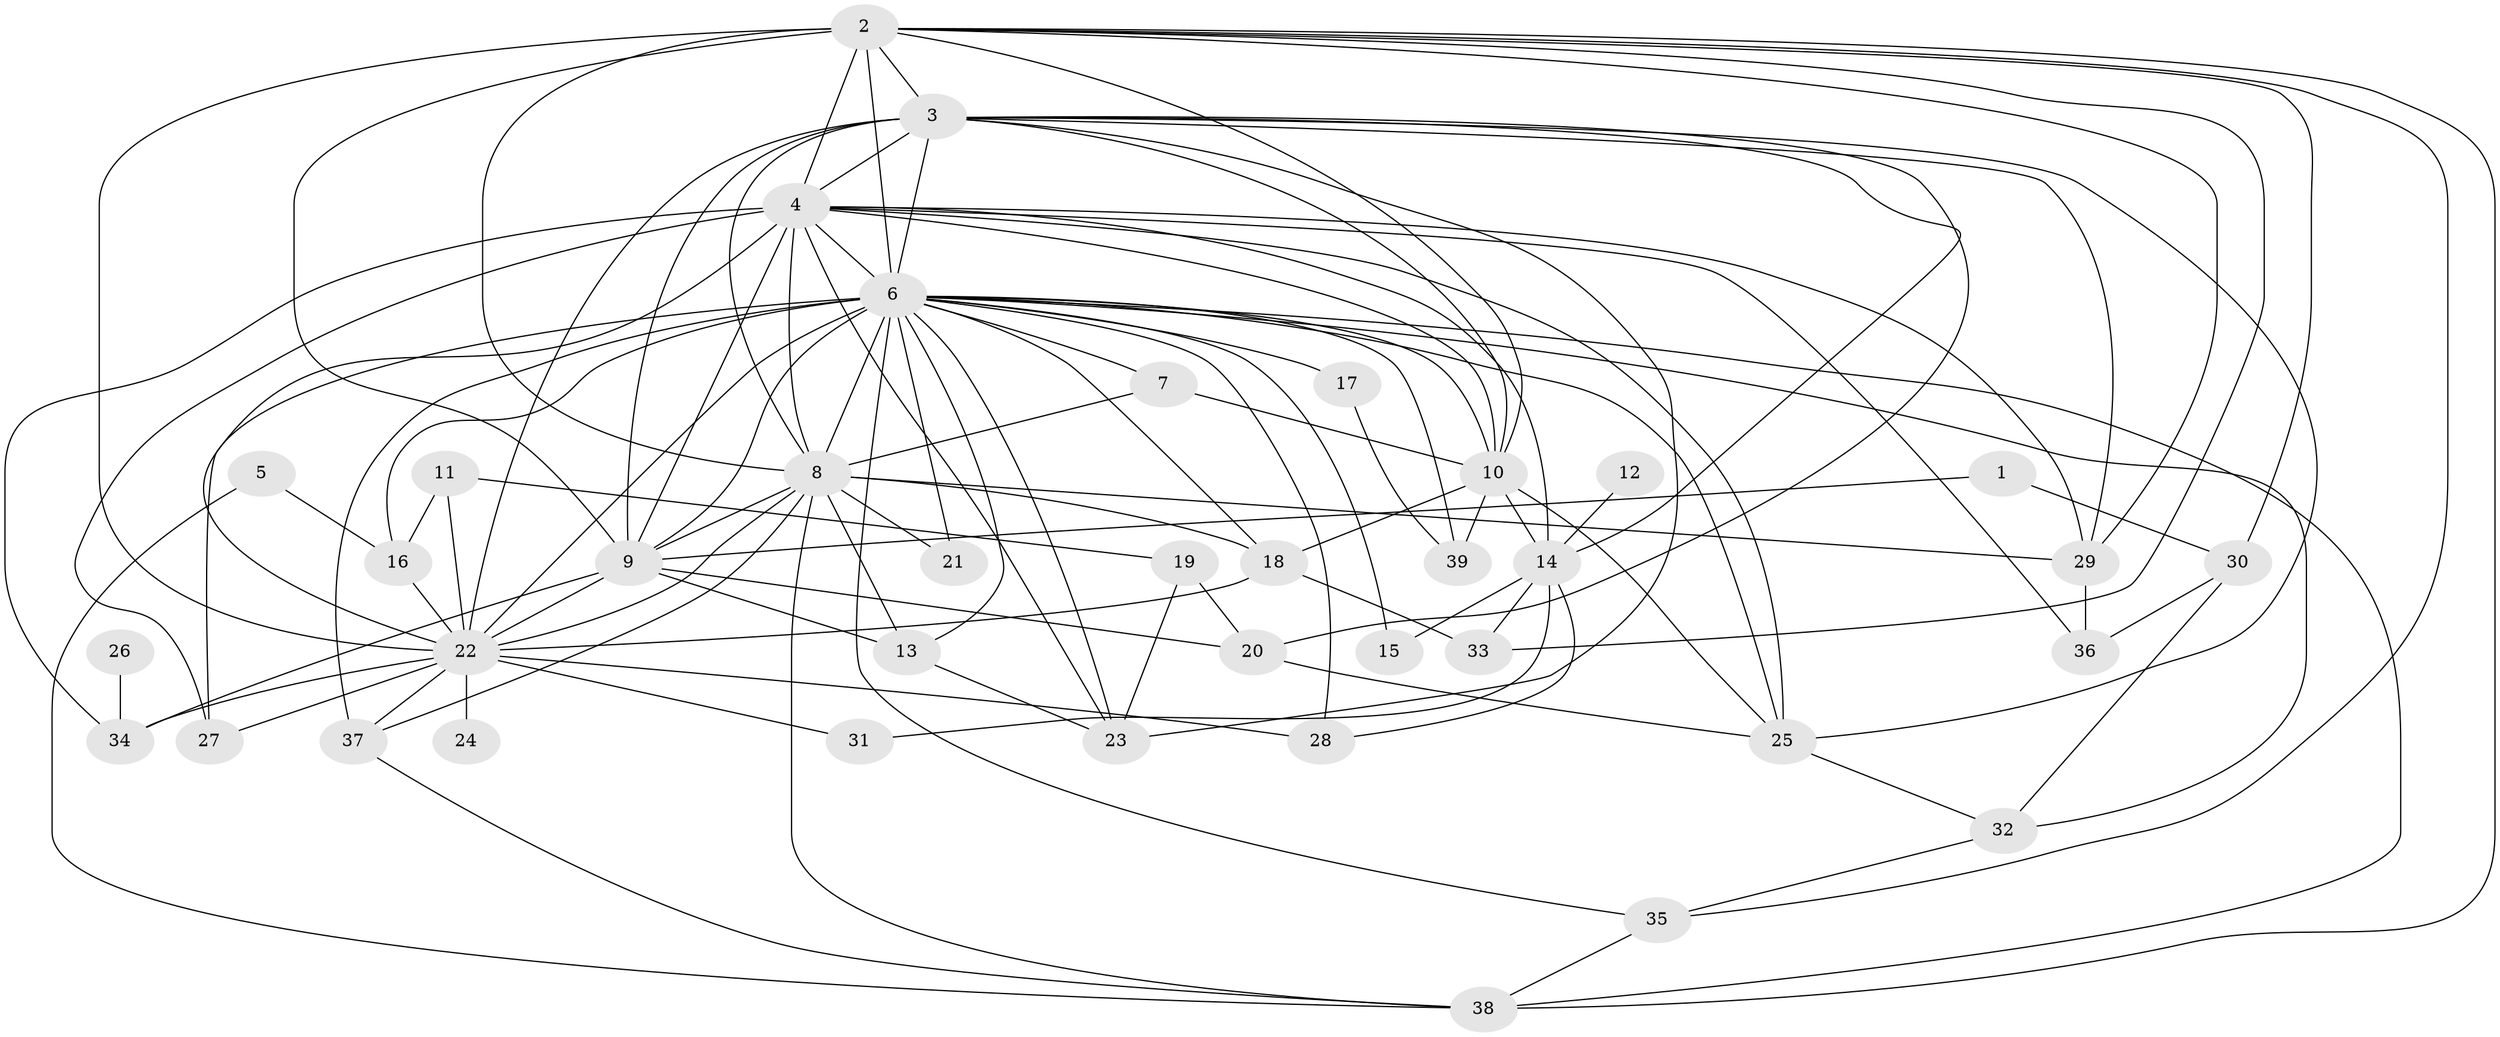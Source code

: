 // original degree distribution, {19: 0.041237113402061855, 13: 0.010309278350515464, 23: 0.010309278350515464, 21: 0.020618556701030927, 14: 0.010309278350515464, 10: 0.010309278350515464, 12: 0.010309278350515464, 5: 0.1134020618556701, 4: 0.041237113402061855, 6: 0.020618556701030927, 2: 0.5567010309278351, 7: 0.010309278350515464, 3: 0.13402061855670103, 11: 0.010309278350515464}
// Generated by graph-tools (version 1.1) at 2025/36/03/04/25 23:36:29]
// undirected, 39 vertices, 107 edges
graph export_dot {
  node [color=gray90,style=filled];
  1;
  2;
  3;
  4;
  5;
  6;
  7;
  8;
  9;
  10;
  11;
  12;
  13;
  14;
  15;
  16;
  17;
  18;
  19;
  20;
  21;
  22;
  23;
  24;
  25;
  26;
  27;
  28;
  29;
  30;
  31;
  32;
  33;
  34;
  35;
  36;
  37;
  38;
  39;
  1 -- 9 [weight=1.0];
  1 -- 30 [weight=1.0];
  2 -- 3 [weight=3.0];
  2 -- 4 [weight=3.0];
  2 -- 6 [weight=7.0];
  2 -- 8 [weight=5.0];
  2 -- 9 [weight=4.0];
  2 -- 10 [weight=1.0];
  2 -- 22 [weight=3.0];
  2 -- 29 [weight=1.0];
  2 -- 30 [weight=1.0];
  2 -- 33 [weight=1.0];
  2 -- 35 [weight=1.0];
  2 -- 38 [weight=1.0];
  3 -- 4 [weight=1.0];
  3 -- 6 [weight=2.0];
  3 -- 8 [weight=3.0];
  3 -- 9 [weight=2.0];
  3 -- 10 [weight=1.0];
  3 -- 14 [weight=1.0];
  3 -- 20 [weight=2.0];
  3 -- 22 [weight=1.0];
  3 -- 23 [weight=1.0];
  3 -- 25 [weight=1.0];
  3 -- 29 [weight=1.0];
  4 -- 6 [weight=2.0];
  4 -- 8 [weight=1.0];
  4 -- 9 [weight=1.0];
  4 -- 10 [weight=1.0];
  4 -- 14 [weight=1.0];
  4 -- 22 [weight=1.0];
  4 -- 23 [weight=1.0];
  4 -- 25 [weight=2.0];
  4 -- 27 [weight=3.0];
  4 -- 29 [weight=1.0];
  4 -- 34 [weight=3.0];
  4 -- 36 [weight=1.0];
  5 -- 16 [weight=1.0];
  5 -- 38 [weight=1.0];
  6 -- 7 [weight=1.0];
  6 -- 8 [weight=2.0];
  6 -- 9 [weight=3.0];
  6 -- 10 [weight=1.0];
  6 -- 13 [weight=1.0];
  6 -- 15 [weight=1.0];
  6 -- 16 [weight=2.0];
  6 -- 17 [weight=1.0];
  6 -- 18 [weight=1.0];
  6 -- 21 [weight=2.0];
  6 -- 22 [weight=2.0];
  6 -- 23 [weight=1.0];
  6 -- 25 [weight=1.0];
  6 -- 27 [weight=1.0];
  6 -- 28 [weight=1.0];
  6 -- 32 [weight=1.0];
  6 -- 35 [weight=1.0];
  6 -- 37 [weight=3.0];
  6 -- 38 [weight=1.0];
  6 -- 39 [weight=1.0];
  7 -- 8 [weight=1.0];
  7 -- 10 [weight=1.0];
  8 -- 9 [weight=1.0];
  8 -- 13 [weight=1.0];
  8 -- 18 [weight=2.0];
  8 -- 21 [weight=1.0];
  8 -- 22 [weight=1.0];
  8 -- 29 [weight=1.0];
  8 -- 37 [weight=1.0];
  8 -- 38 [weight=1.0];
  9 -- 13 [weight=2.0];
  9 -- 20 [weight=1.0];
  9 -- 22 [weight=2.0];
  9 -- 34 [weight=1.0];
  10 -- 14 [weight=2.0];
  10 -- 18 [weight=1.0];
  10 -- 25 [weight=1.0];
  10 -- 39 [weight=2.0];
  11 -- 16 [weight=1.0];
  11 -- 19 [weight=1.0];
  11 -- 22 [weight=1.0];
  12 -- 14 [weight=1.0];
  13 -- 23 [weight=1.0];
  14 -- 15 [weight=1.0];
  14 -- 28 [weight=1.0];
  14 -- 31 [weight=1.0];
  14 -- 33 [weight=2.0];
  16 -- 22 [weight=2.0];
  17 -- 39 [weight=1.0];
  18 -- 22 [weight=1.0];
  18 -- 33 [weight=1.0];
  19 -- 20 [weight=1.0];
  19 -- 23 [weight=1.0];
  20 -- 25 [weight=1.0];
  22 -- 24 [weight=1.0];
  22 -- 27 [weight=1.0];
  22 -- 28 [weight=1.0];
  22 -- 31 [weight=1.0];
  22 -- 34 [weight=1.0];
  22 -- 37 [weight=1.0];
  25 -- 32 [weight=1.0];
  26 -- 34 [weight=1.0];
  29 -- 36 [weight=1.0];
  30 -- 32 [weight=1.0];
  30 -- 36 [weight=1.0];
  32 -- 35 [weight=1.0];
  35 -- 38 [weight=1.0];
  37 -- 38 [weight=1.0];
}
